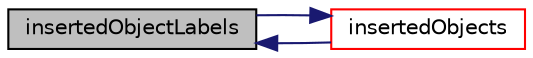 digraph "insertedObjectLabels"
{
  bgcolor="transparent";
  edge [fontname="Helvetica",fontsize="10",labelfontname="Helvetica",labelfontsize="10"];
  node [fontname="Helvetica",fontsize="10",shape=record];
  rankdir="LR";
  Node1 [label="insertedObjectLabels",height=0.2,width=0.4,color="black", fillcolor="grey75", style="filled", fontcolor="black"];
  Node1 -> Node2 [dir="back",color="midnightblue",fontsize="10",style="solid",fontname="Helvetica"];
  Node2 [label="insertedObjects",height=0.2,width=0.4,color="red",URL="$a01925.html#a047f2ccccf0171e689e26094f1a83c89",tooltip="Are there any inserted points. "];
  Node2 -> Node1 [dir="back",color="midnightblue",fontsize="10",style="solid",fontname="Helvetica"];
}
